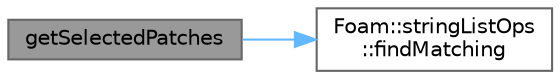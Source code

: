 digraph "getSelectedPatches"
{
 // LATEX_PDF_SIZE
  bgcolor="transparent";
  edge [fontname=Helvetica,fontsize=10,labelfontname=Helvetica,labelfontsize=10];
  node [fontname=Helvetica,fontsize=10,shape=box,height=0.2,width=0.4];
  rankdir="LR";
  Node1 [id="Node000001",label="getSelectedPatches",height=0.2,width=0.4,color="gray40", fillcolor="grey60", style="filled", fontcolor="black",tooltip=" "];
  Node1 -> Node2 [id="edge1_Node000001_Node000002",color="steelblue1",style="solid",tooltip=" "];
  Node2 [id="Node000002",label="Foam::stringListOps\l::findMatching",height=0.2,width=0.4,color="grey40", fillcolor="white", style="filled",URL="$namespaceFoam_1_1stringListOps.html#a5ef0646bc8de7634c7286543ce41bb94",tooltip=" "];
}
